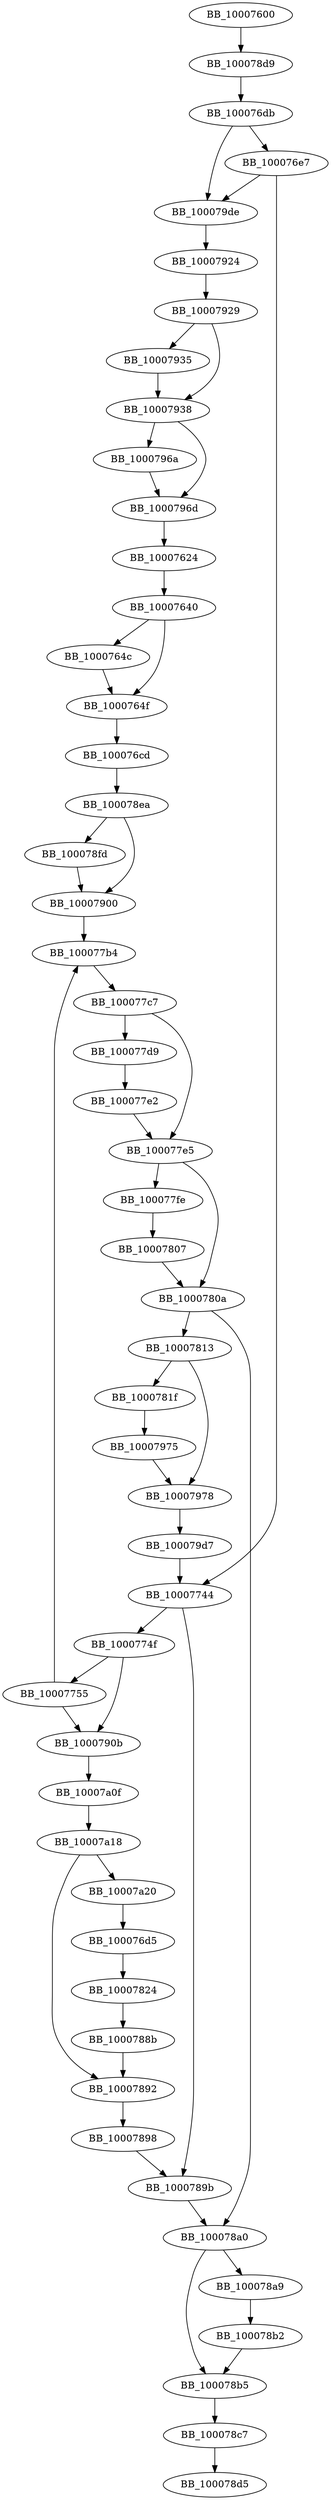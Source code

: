 DiGraph sub_10007600{
BB_10007600->BB_100078d9
BB_10007624->BB_10007640
BB_10007640->BB_1000764c
BB_10007640->BB_1000764f
BB_1000764c->BB_1000764f
BB_1000764f->BB_100076cd
BB_100076cd->BB_100078ea
BB_100076d5->BB_10007824
BB_100076db->BB_100076e7
BB_100076db->BB_100079de
BB_100076e7->BB_10007744
BB_100076e7->BB_100079de
BB_10007744->BB_1000774f
BB_10007744->BB_1000789b
BB_1000774f->BB_10007755
BB_1000774f->BB_1000790b
BB_10007755->BB_100077b4
BB_10007755->BB_1000790b
BB_100077b4->BB_100077c7
BB_100077c7->BB_100077d9
BB_100077c7->BB_100077e5
BB_100077d9->BB_100077e2
BB_100077e2->BB_100077e5
BB_100077e5->BB_100077fe
BB_100077e5->BB_1000780a
BB_100077fe->BB_10007807
BB_10007807->BB_1000780a
BB_1000780a->BB_10007813
BB_1000780a->BB_100078a0
BB_10007813->BB_1000781f
BB_10007813->BB_10007978
BB_1000781f->BB_10007975
BB_10007824->BB_1000788b
BB_1000788b->BB_10007892
BB_10007892->BB_10007898
BB_10007898->BB_1000789b
BB_1000789b->BB_100078a0
BB_100078a0->BB_100078a9
BB_100078a0->BB_100078b5
BB_100078a9->BB_100078b2
BB_100078b2->BB_100078b5
BB_100078b5->BB_100078c7
BB_100078c7->BB_100078d5
BB_100078d9->BB_100076db
BB_100078ea->BB_100078fd
BB_100078ea->BB_10007900
BB_100078fd->BB_10007900
BB_10007900->BB_100077b4
BB_1000790b->BB_10007a0f
BB_10007924->BB_10007929
BB_10007929->BB_10007935
BB_10007929->BB_10007938
BB_10007935->BB_10007938
BB_10007938->BB_1000796a
BB_10007938->BB_1000796d
BB_1000796a->BB_1000796d
BB_1000796d->BB_10007624
BB_10007975->BB_10007978
BB_10007978->BB_100079d7
BB_100079d7->BB_10007744
BB_100079de->BB_10007924
BB_10007a0f->BB_10007a18
BB_10007a18->BB_10007892
BB_10007a18->BB_10007a20
BB_10007a20->BB_100076d5
}
